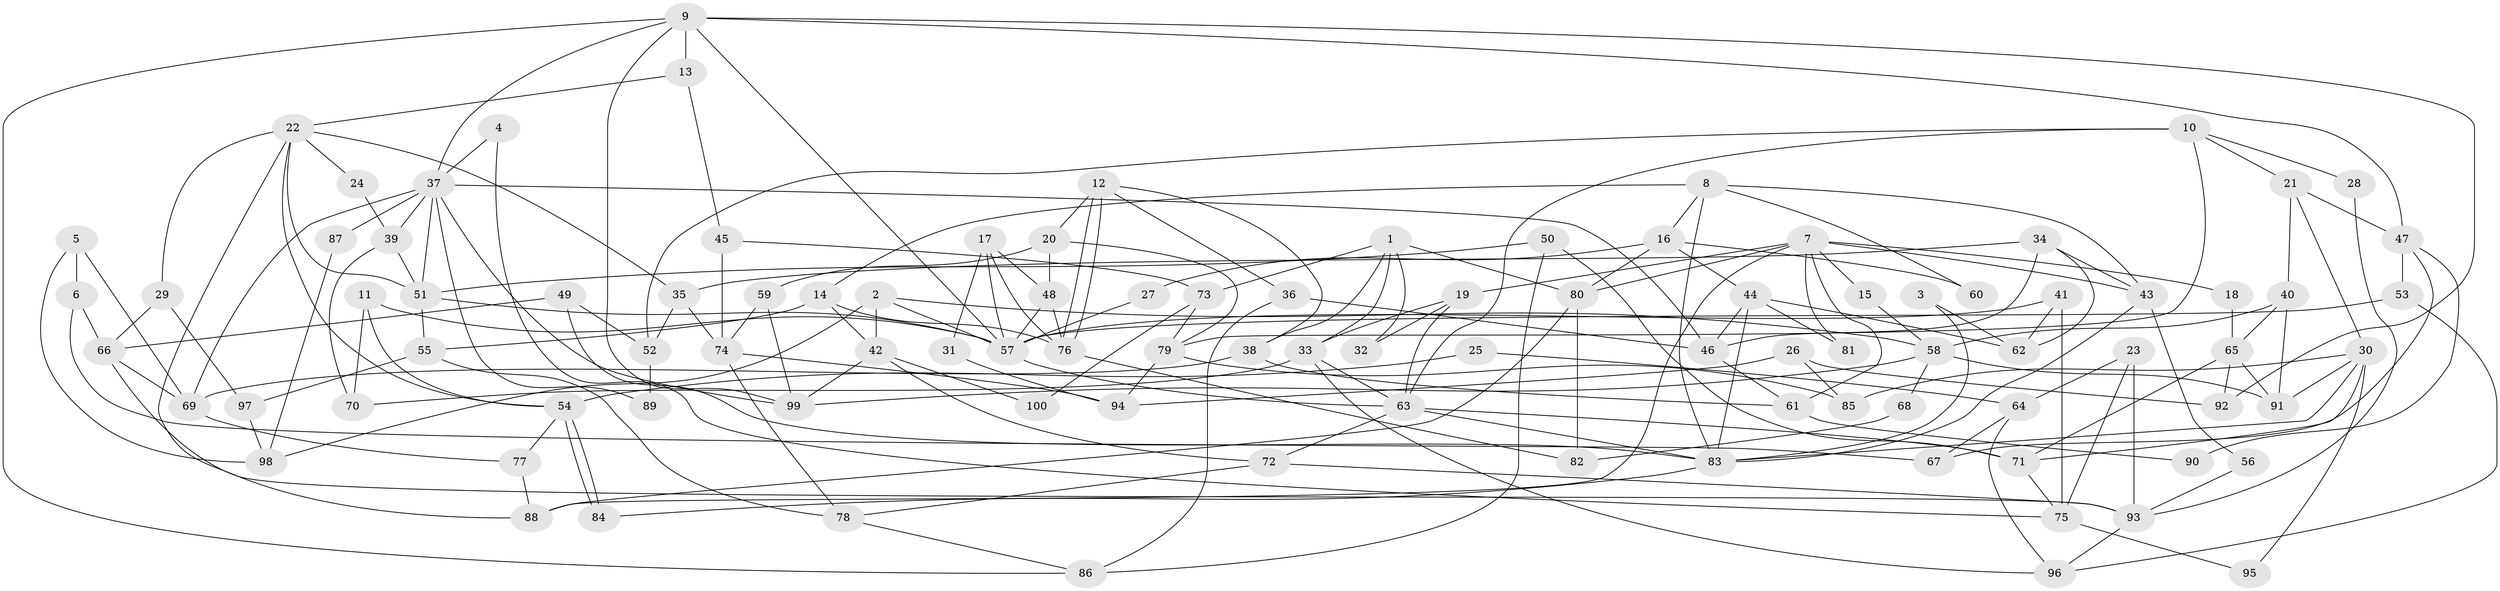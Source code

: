 // Generated by graph-tools (version 1.1) at 2025/36/03/09/25 02:36:01]
// undirected, 100 vertices, 200 edges
graph export_dot {
graph [start="1"]
  node [color=gray90,style=filled];
  1;
  2;
  3;
  4;
  5;
  6;
  7;
  8;
  9;
  10;
  11;
  12;
  13;
  14;
  15;
  16;
  17;
  18;
  19;
  20;
  21;
  22;
  23;
  24;
  25;
  26;
  27;
  28;
  29;
  30;
  31;
  32;
  33;
  34;
  35;
  36;
  37;
  38;
  39;
  40;
  41;
  42;
  43;
  44;
  45;
  46;
  47;
  48;
  49;
  50;
  51;
  52;
  53;
  54;
  55;
  56;
  57;
  58;
  59;
  60;
  61;
  62;
  63;
  64;
  65;
  66;
  67;
  68;
  69;
  70;
  71;
  72;
  73;
  74;
  75;
  76;
  77;
  78;
  79;
  80;
  81;
  82;
  83;
  84;
  85;
  86;
  87;
  88;
  89;
  90;
  91;
  92;
  93;
  94;
  95;
  96;
  97;
  98;
  99;
  100;
  1 -- 33;
  1 -- 38;
  1 -- 32;
  1 -- 73;
  1 -- 80;
  2 -- 58;
  2 -- 57;
  2 -- 42;
  2 -- 98;
  3 -- 83;
  3 -- 62;
  4 -- 37;
  4 -- 75;
  5 -- 98;
  5 -- 6;
  5 -- 69;
  6 -- 66;
  6 -- 67;
  7 -- 80;
  7 -- 88;
  7 -- 15;
  7 -- 18;
  7 -- 19;
  7 -- 43;
  7 -- 61;
  7 -- 81;
  8 -- 43;
  8 -- 14;
  8 -- 16;
  8 -- 60;
  8 -- 83;
  9 -- 37;
  9 -- 57;
  9 -- 13;
  9 -- 47;
  9 -- 86;
  9 -- 92;
  9 -- 99;
  10 -- 79;
  10 -- 63;
  10 -- 21;
  10 -- 28;
  10 -- 52;
  11 -- 54;
  11 -- 57;
  11 -- 70;
  12 -- 20;
  12 -- 76;
  12 -- 76;
  12 -- 36;
  12 -- 38;
  13 -- 22;
  13 -- 45;
  14 -- 76;
  14 -- 42;
  14 -- 55;
  15 -- 58;
  16 -- 44;
  16 -- 27;
  16 -- 60;
  16 -- 80;
  17 -- 48;
  17 -- 76;
  17 -- 31;
  17 -- 57;
  18 -- 65;
  19 -- 33;
  19 -- 32;
  19 -- 63;
  20 -- 79;
  20 -- 59;
  20 -- 48;
  21 -- 40;
  21 -- 30;
  21 -- 47;
  22 -- 54;
  22 -- 51;
  22 -- 24;
  22 -- 29;
  22 -- 35;
  22 -- 88;
  23 -- 93;
  23 -- 75;
  23 -- 64;
  24 -- 39;
  25 -- 64;
  25 -- 54;
  26 -- 92;
  26 -- 94;
  26 -- 85;
  27 -- 57;
  28 -- 93;
  29 -- 66;
  29 -- 97;
  30 -- 83;
  30 -- 71;
  30 -- 85;
  30 -- 91;
  30 -- 95;
  31 -- 94;
  33 -- 70;
  33 -- 63;
  33 -- 96;
  34 -- 43;
  34 -- 35;
  34 -- 46;
  34 -- 62;
  35 -- 52;
  35 -- 74;
  36 -- 46;
  36 -- 86;
  37 -- 46;
  37 -- 99;
  37 -- 39;
  37 -- 51;
  37 -- 69;
  37 -- 87;
  37 -- 89;
  38 -- 69;
  38 -- 61;
  39 -- 51;
  39 -- 70;
  40 -- 65;
  40 -- 91;
  40 -- 58;
  41 -- 62;
  41 -- 57;
  41 -- 75;
  42 -- 72;
  42 -- 99;
  42 -- 100;
  43 -- 83;
  43 -- 56;
  44 -- 83;
  44 -- 46;
  44 -- 62;
  44 -- 81;
  45 -- 74;
  45 -- 73;
  46 -- 61;
  47 -- 53;
  47 -- 67;
  47 -- 90;
  48 -- 57;
  48 -- 76;
  49 -- 66;
  49 -- 83;
  49 -- 52;
  50 -- 51;
  50 -- 86;
  50 -- 71;
  51 -- 57;
  51 -- 55;
  52 -- 89;
  53 -- 57;
  53 -- 96;
  54 -- 77;
  54 -- 84;
  54 -- 84;
  55 -- 78;
  55 -- 97;
  56 -- 93;
  57 -- 63;
  58 -- 99;
  58 -- 68;
  58 -- 91;
  59 -- 74;
  59 -- 99;
  61 -- 90;
  63 -- 71;
  63 -- 72;
  63 -- 83;
  64 -- 96;
  64 -- 67;
  65 -- 91;
  65 -- 71;
  65 -- 92;
  66 -- 69;
  66 -- 93;
  68 -- 82;
  69 -- 77;
  71 -- 75;
  72 -- 78;
  72 -- 93;
  73 -- 79;
  73 -- 100;
  74 -- 78;
  74 -- 94;
  75 -- 95;
  76 -- 82;
  77 -- 88;
  78 -- 86;
  79 -- 85;
  79 -- 94;
  80 -- 82;
  80 -- 88;
  83 -- 84;
  87 -- 98;
  93 -- 96;
  97 -- 98;
}
